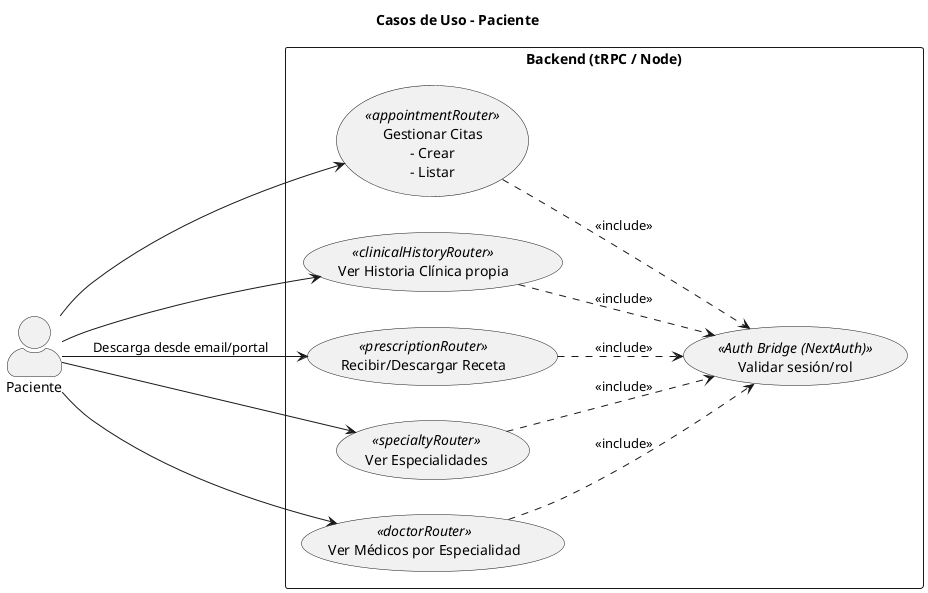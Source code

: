 @startuml UC-Paciente
title Casos de Uso – Paciente

left to right direction
skinparam actorStyle awesome

actor "Paciente" as Pac

rectangle "Backend (tRPC / Node)" as System {
  (Validar sesión/rol) as UC_Auth <<Auth Bridge (NextAuth)>>

  (Gestionar Citas\n- Crear\n- Listar) as UC_Appt <<appointmentRouter>>
  (Ver Historia Clínica propia) as UC_Hist <<clinicalHistoryRouter>>
  (Recibir/Descargar Receta) as UC_PresReceive <<prescriptionRouter>>
  (Ver Especialidades) as UC_Spec <<specialtyRouter>>
  (Ver Médicos por Especialidad) as UC_Doctor <<doctorRouter>>

  UC_Appt ..> UC_Auth : <<include>>
  UC_Hist ..> UC_Auth : <<include>>
  UC_PresReceive ..> UC_Auth : <<include>>
  UC_Spec ..> UC_Auth : <<include>>
  UC_Doctor ..> UC_Auth : <<include>>
}

Pac --> UC_Appt
Pac --> UC_Hist
Pac --> UC_PresReceive : "Descarga desde email/portal"
Pac --> UC_Spec
Pac --> UC_Doctor
@enduml
